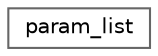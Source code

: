digraph "Graphical Class Hierarchy"
{
 // LATEX_PDF_SIZE
  bgcolor="transparent";
  edge [fontname=Helvetica,fontsize=10,labelfontname=Helvetica,labelfontsize=10];
  node [fontname=Helvetica,fontsize=10,shape=box,height=0.2,width=0.4];
  rankdir="LR";
  Node0 [label="param_list",height=0.2,width=0.4,color="grey40", fillcolor="white", style="filled",URL="$structparam__list.html",tooltip=" "];
}
